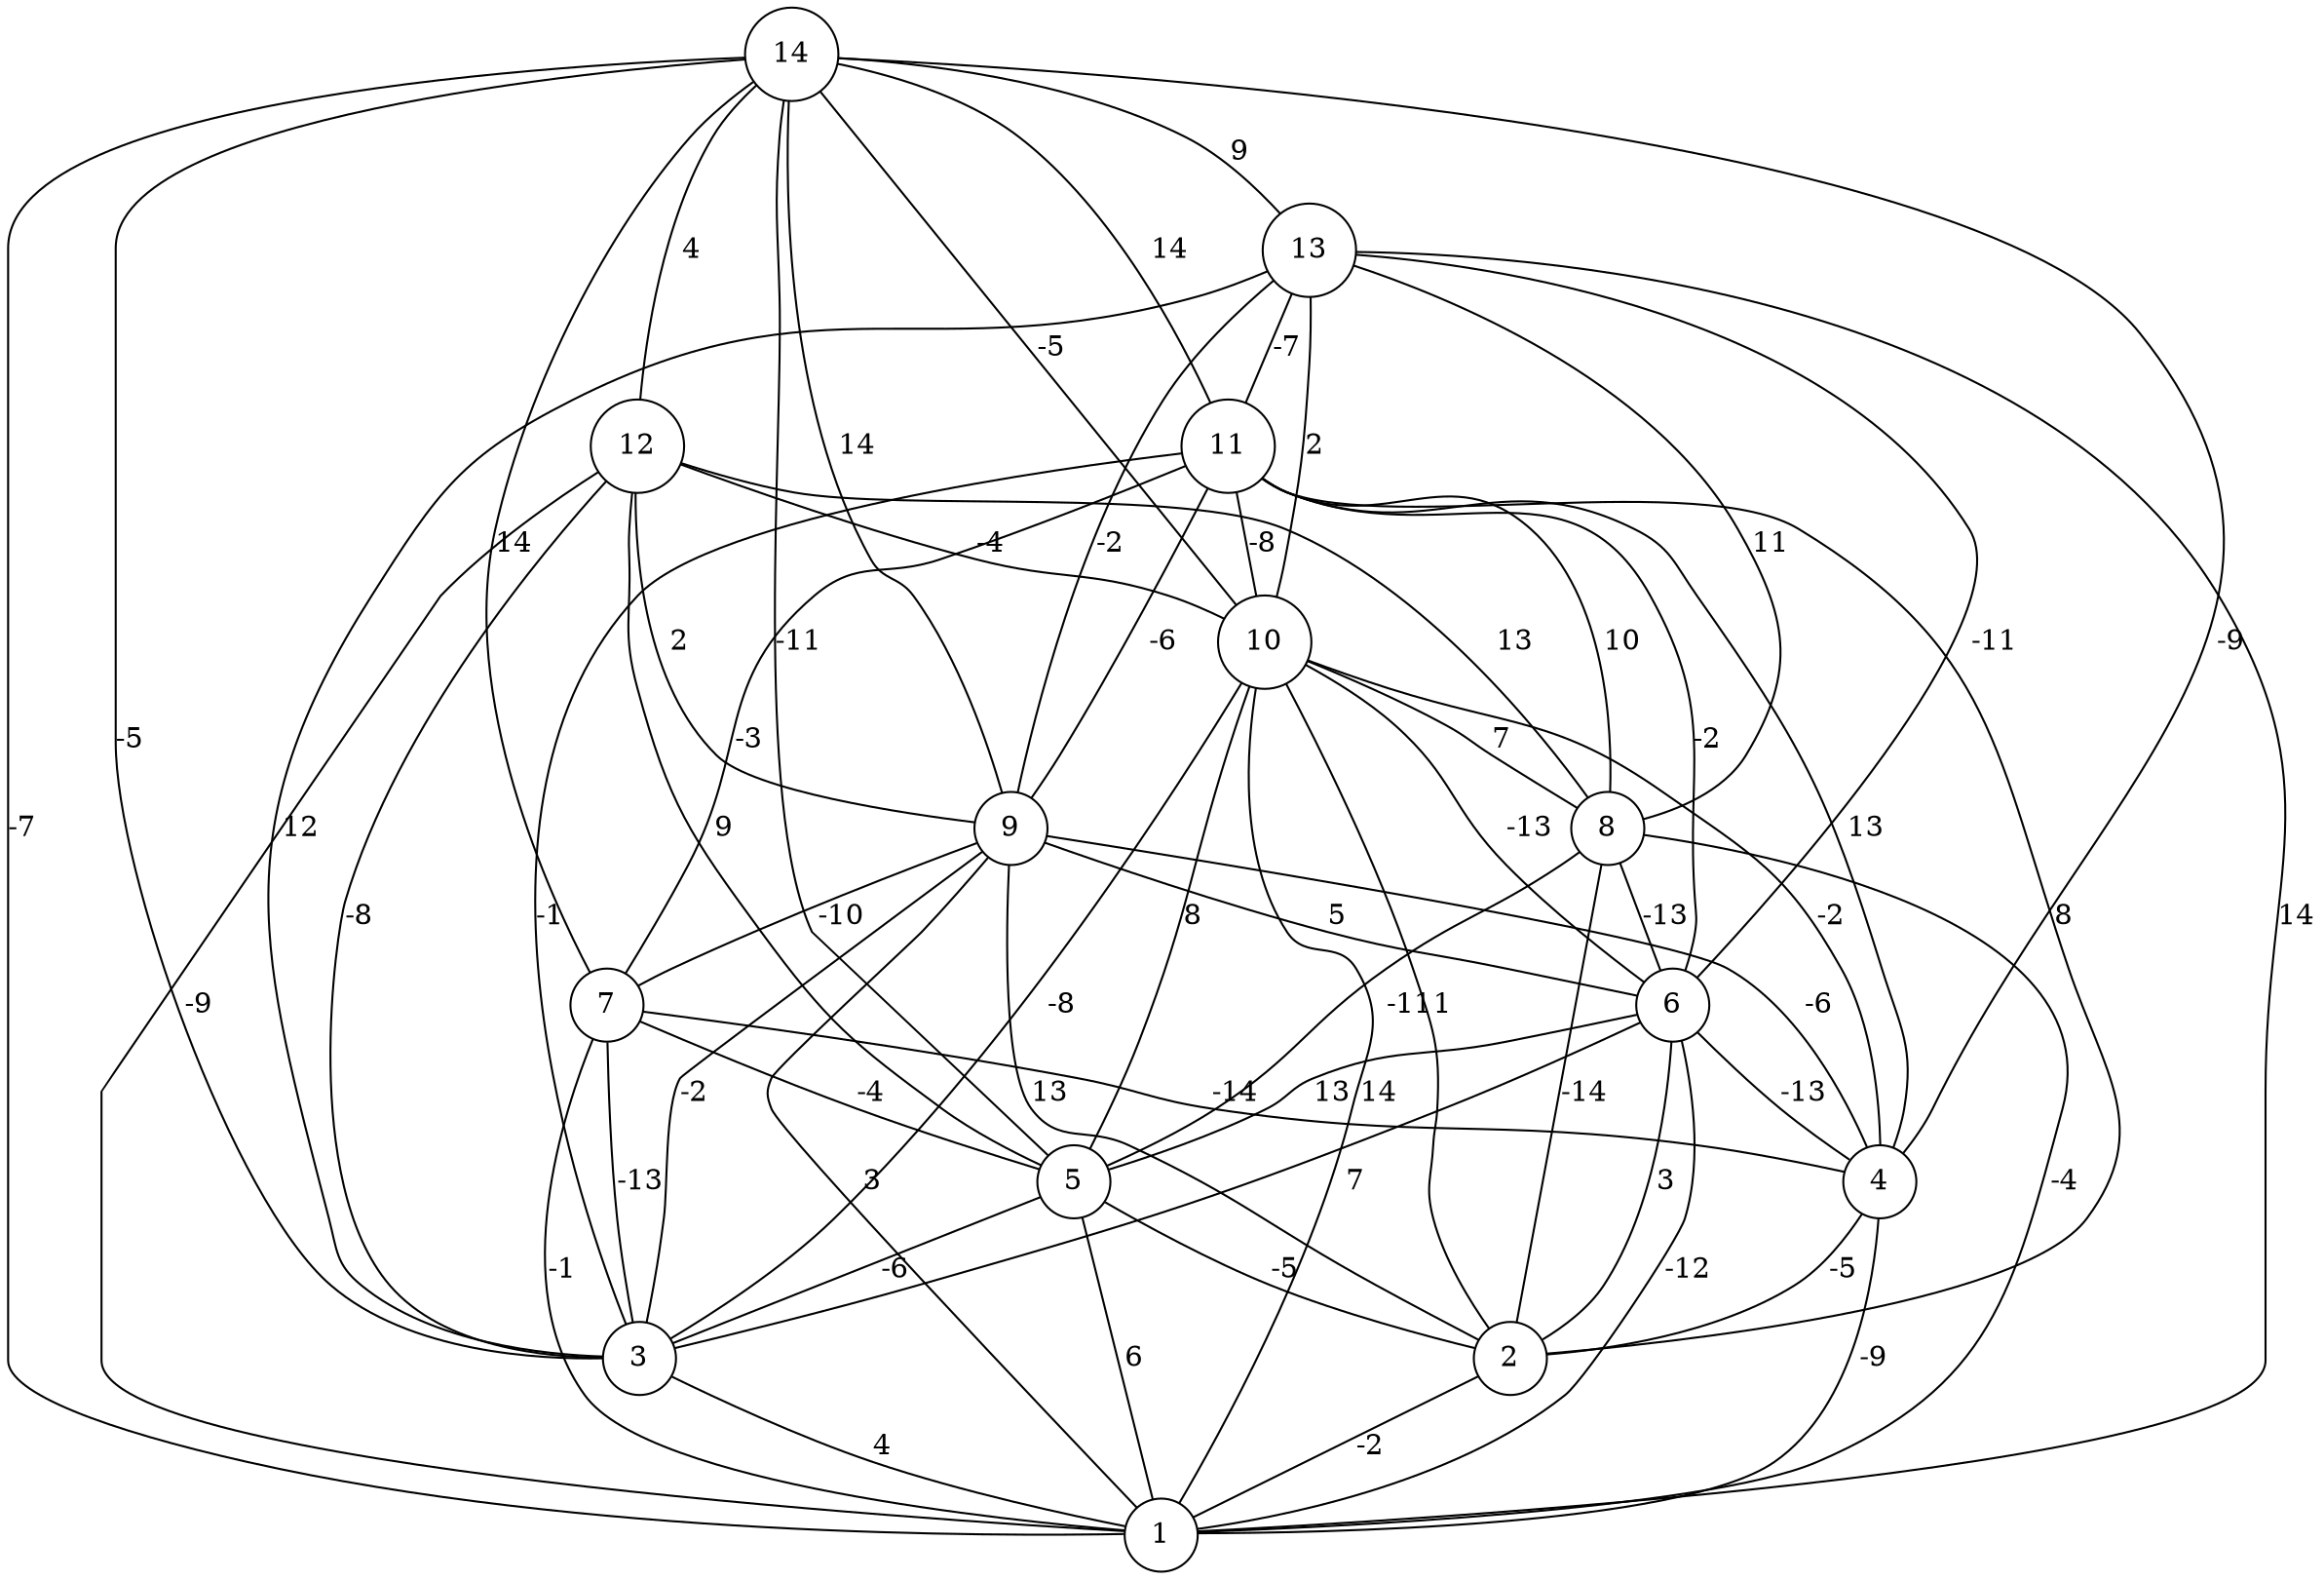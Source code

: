 graph { 
	 fontname="Helvetica,Arial,sans-serif" 
	 node [shape = circle]; 
	 14 -- 1 [label = "-7"];
	 14 -- 3 [label = "-5"];
	 14 -- 4 [label = "-9"];
	 14 -- 5 [label = "-11"];
	 14 -- 7 [label = "14"];
	 14 -- 9 [label = "14"];
	 14 -- 10 [label = "-5"];
	 14 -- 11 [label = "14"];
	 14 -- 12 [label = "4"];
	 14 -- 13 [label = "9"];
	 13 -- 1 [label = "14"];
	 13 -- 3 [label = "12"];
	 13 -- 6 [label = "-11"];
	 13 -- 8 [label = "11"];
	 13 -- 9 [label = "-2"];
	 13 -- 10 [label = "2"];
	 13 -- 11 [label = "-7"];
	 12 -- 1 [label = "-9"];
	 12 -- 3 [label = "-8"];
	 12 -- 5 [label = "9"];
	 12 -- 8 [label = "13"];
	 12 -- 9 [label = "2"];
	 12 -- 10 [label = "-4"];
	 11 -- 2 [label = "8"];
	 11 -- 3 [label = "-1"];
	 11 -- 4 [label = "13"];
	 11 -- 6 [label = "-2"];
	 11 -- 7 [label = "-3"];
	 11 -- 8 [label = "10"];
	 11 -- 9 [label = "-6"];
	 11 -- 10 [label = "-8"];
	 10 -- 1 [label = "14"];
	 10 -- 2 [label = "1"];
	 10 -- 3 [label = "-8"];
	 10 -- 4 [label = "-2"];
	 10 -- 5 [label = "8"];
	 10 -- 6 [label = "-13"];
	 10 -- 8 [label = "7"];
	 9 -- 1 [label = "3"];
	 9 -- 2 [label = "13"];
	 9 -- 3 [label = "-2"];
	 9 -- 4 [label = "-6"];
	 9 -- 6 [label = "5"];
	 9 -- 7 [label = "-10"];
	 8 -- 1 [label = "-4"];
	 8 -- 2 [label = "-14"];
	 8 -- 5 [label = "-11"];
	 8 -- 6 [label = "-13"];
	 7 -- 1 [label = "-1"];
	 7 -- 3 [label = "-13"];
	 7 -- 4 [label = "-14"];
	 7 -- 5 [label = "-4"];
	 6 -- 1 [label = "-12"];
	 6 -- 2 [label = "3"];
	 6 -- 3 [label = "7"];
	 6 -- 4 [label = "-13"];
	 6 -- 5 [label = "13"];
	 5 -- 1 [label = "6"];
	 5 -- 2 [label = "-5"];
	 5 -- 3 [label = "-6"];
	 4 -- 1 [label = "-9"];
	 4 -- 2 [label = "-5"];
	 3 -- 1 [label = "4"];
	 2 -- 1 [label = "-2"];
	 1;
	 2;
	 3;
	 4;
	 5;
	 6;
	 7;
	 8;
	 9;
	 10;
	 11;
	 12;
	 13;
	 14;
}
